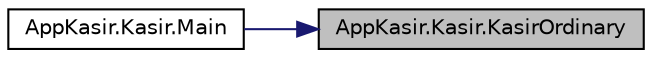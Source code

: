 digraph "AppKasir.Kasir.KasirOrdinary"
{
 // LATEX_PDF_SIZE
  edge [fontname="Helvetica",fontsize="10",labelfontname="Helvetica",labelfontsize="10"];
  node [fontname="Helvetica",fontsize="10",shape=record];
  rankdir="RL";
  Node1 [label="AppKasir.Kasir.KasirOrdinary",height=0.2,width=0.4,color="black", fillcolor="grey75", style="filled", fontcolor="black",tooltip=" "];
  Node1 -> Node2 [dir="back",color="midnightblue",fontsize="10",style="solid",fontname="Helvetica"];
  Node2 [label="AppKasir.Kasir.Main",height=0.2,width=0.4,color="black", fillcolor="white", style="filled",URL="$d4/d2e/class_app_kasir_1_1_kasir.html#ae91691d2df32f810ca00a12bf7154e0d",tooltip=" "];
}
